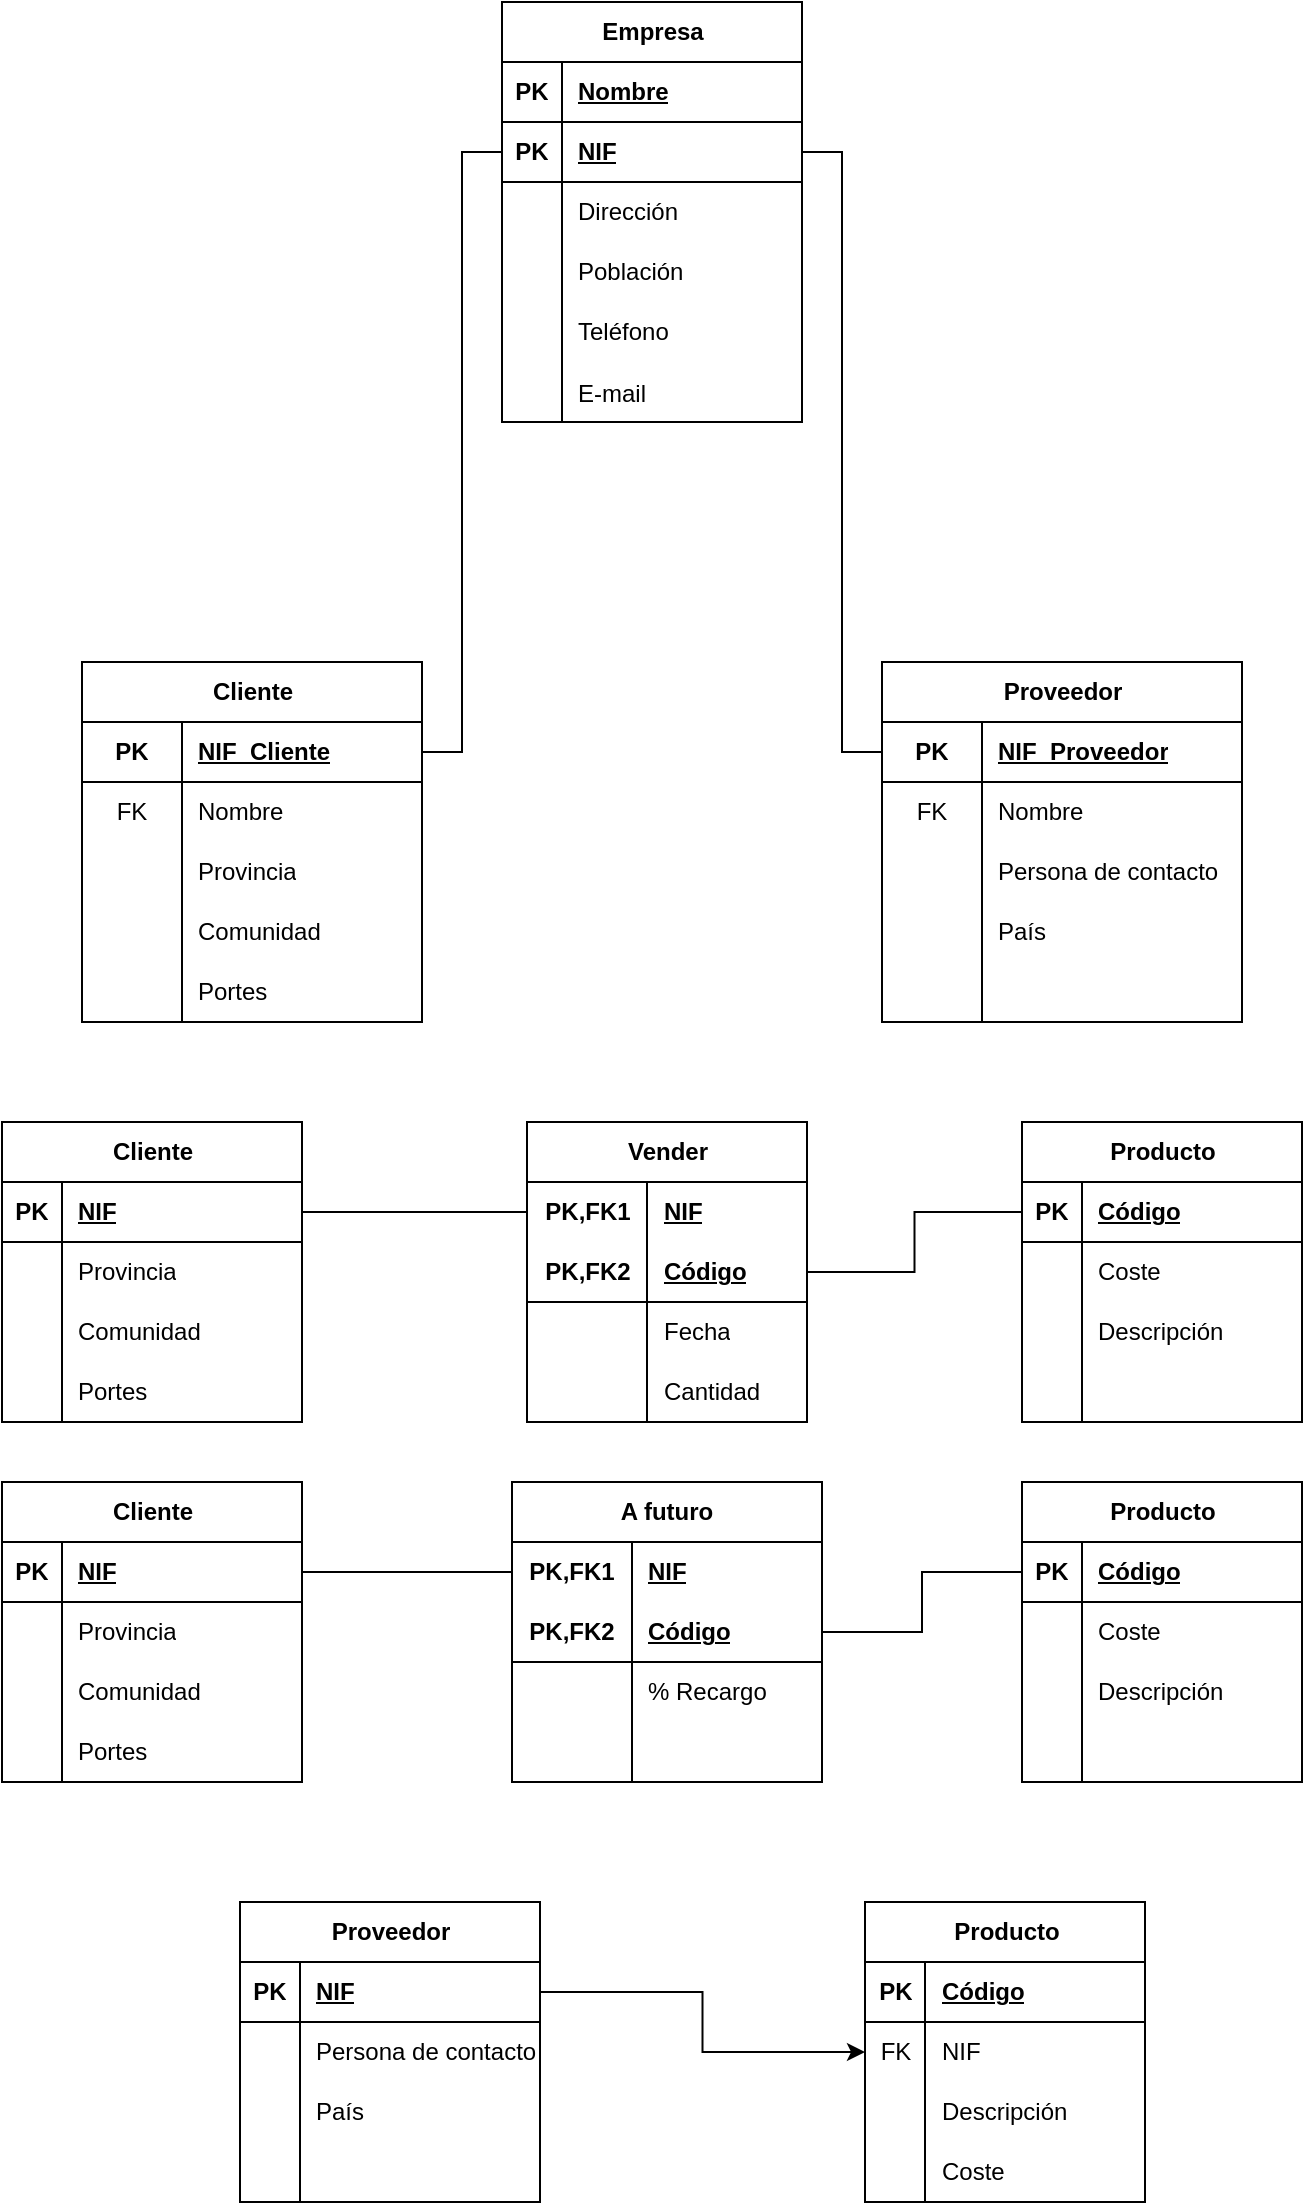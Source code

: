<mxfile version="22.0.8" type="github">
  <diagram name="Page-1" id="5V-pY5-NSeXZcfu9NVpm">
    <mxGraphModel dx="1434" dy="1852" grid="1" gridSize="10" guides="1" tooltips="1" connect="1" arrows="1" fold="1" page="1" pageScale="1" pageWidth="850" pageHeight="1100" math="0" shadow="0">
      <root>
        <mxCell id="0" />
        <mxCell id="1" parent="0" />
        <mxCell id="uJC5SjUoU4-z41Kkm13T-27" value="A futuro" style="shape=table;startSize=30;container=1;collapsible=1;childLayout=tableLayout;fixedRows=1;rowLines=0;fontStyle=1;align=center;resizeLast=1;html=1;whiteSpace=wrap;" vertex="1" parent="1">
          <mxGeometry x="335" y="360" width="155" height="150" as="geometry" />
        </mxCell>
        <mxCell id="uJC5SjUoU4-z41Kkm13T-28" value="" style="shape=tableRow;horizontal=0;startSize=0;swimlaneHead=0;swimlaneBody=0;fillColor=none;collapsible=0;dropTarget=0;points=[[0,0.5],[1,0.5]];portConstraint=eastwest;top=0;left=0;right=0;bottom=0;html=1;" vertex="1" parent="uJC5SjUoU4-z41Kkm13T-27">
          <mxGeometry y="30" width="155" height="30" as="geometry" />
        </mxCell>
        <mxCell id="uJC5SjUoU4-z41Kkm13T-29" value="PK,FK1" style="shape=partialRectangle;connectable=0;fillColor=none;top=0;left=0;bottom=0;right=0;fontStyle=1;overflow=hidden;html=1;whiteSpace=wrap;" vertex="1" parent="uJC5SjUoU4-z41Kkm13T-28">
          <mxGeometry width="60" height="30" as="geometry">
            <mxRectangle width="60" height="30" as="alternateBounds" />
          </mxGeometry>
        </mxCell>
        <mxCell id="uJC5SjUoU4-z41Kkm13T-30" value="NIF" style="shape=partialRectangle;connectable=0;fillColor=none;top=0;left=0;bottom=0;right=0;align=left;spacingLeft=6;fontStyle=5;overflow=hidden;html=1;whiteSpace=wrap;" vertex="1" parent="uJC5SjUoU4-z41Kkm13T-28">
          <mxGeometry x="60" width="95" height="30" as="geometry">
            <mxRectangle width="95" height="30" as="alternateBounds" />
          </mxGeometry>
        </mxCell>
        <mxCell id="uJC5SjUoU4-z41Kkm13T-31" value="" style="shape=tableRow;horizontal=0;startSize=0;swimlaneHead=0;swimlaneBody=0;fillColor=none;collapsible=0;dropTarget=0;points=[[0,0.5],[1,0.5]];portConstraint=eastwest;top=0;left=0;right=0;bottom=1;html=1;" vertex="1" parent="uJC5SjUoU4-z41Kkm13T-27">
          <mxGeometry y="60" width="155" height="30" as="geometry" />
        </mxCell>
        <mxCell id="uJC5SjUoU4-z41Kkm13T-32" value="PK,FK2" style="shape=partialRectangle;connectable=0;fillColor=none;top=0;left=0;bottom=0;right=0;fontStyle=1;overflow=hidden;html=1;whiteSpace=wrap;" vertex="1" parent="uJC5SjUoU4-z41Kkm13T-31">
          <mxGeometry width="60" height="30" as="geometry">
            <mxRectangle width="60" height="30" as="alternateBounds" />
          </mxGeometry>
        </mxCell>
        <mxCell id="uJC5SjUoU4-z41Kkm13T-33" value="Código" style="shape=partialRectangle;connectable=0;fillColor=none;top=0;left=0;bottom=0;right=0;align=left;spacingLeft=6;fontStyle=5;overflow=hidden;html=1;whiteSpace=wrap;" vertex="1" parent="uJC5SjUoU4-z41Kkm13T-31">
          <mxGeometry x="60" width="95" height="30" as="geometry">
            <mxRectangle width="95" height="30" as="alternateBounds" />
          </mxGeometry>
        </mxCell>
        <mxCell id="uJC5SjUoU4-z41Kkm13T-34" value="" style="shape=tableRow;horizontal=0;startSize=0;swimlaneHead=0;swimlaneBody=0;fillColor=none;collapsible=0;dropTarget=0;points=[[0,0.5],[1,0.5]];portConstraint=eastwest;top=0;left=0;right=0;bottom=0;html=1;" vertex="1" parent="uJC5SjUoU4-z41Kkm13T-27">
          <mxGeometry y="90" width="155" height="30" as="geometry" />
        </mxCell>
        <mxCell id="uJC5SjUoU4-z41Kkm13T-35" value="" style="shape=partialRectangle;connectable=0;fillColor=none;top=0;left=0;bottom=0;right=0;editable=1;overflow=hidden;html=1;whiteSpace=wrap;" vertex="1" parent="uJC5SjUoU4-z41Kkm13T-34">
          <mxGeometry width="60" height="30" as="geometry">
            <mxRectangle width="60" height="30" as="alternateBounds" />
          </mxGeometry>
        </mxCell>
        <mxCell id="uJC5SjUoU4-z41Kkm13T-36" value="% Recargo" style="shape=partialRectangle;connectable=0;fillColor=none;top=0;left=0;bottom=0;right=0;align=left;spacingLeft=6;overflow=hidden;html=1;whiteSpace=wrap;" vertex="1" parent="uJC5SjUoU4-z41Kkm13T-34">
          <mxGeometry x="60" width="95" height="30" as="geometry">
            <mxRectangle width="95" height="30" as="alternateBounds" />
          </mxGeometry>
        </mxCell>
        <mxCell id="uJC5SjUoU4-z41Kkm13T-37" value="" style="shape=tableRow;horizontal=0;startSize=0;swimlaneHead=0;swimlaneBody=0;fillColor=none;collapsible=0;dropTarget=0;points=[[0,0.5],[1,0.5]];portConstraint=eastwest;top=0;left=0;right=0;bottom=0;html=1;" vertex="1" parent="uJC5SjUoU4-z41Kkm13T-27">
          <mxGeometry y="120" width="155" height="30" as="geometry" />
        </mxCell>
        <mxCell id="uJC5SjUoU4-z41Kkm13T-38" value="" style="shape=partialRectangle;connectable=0;fillColor=none;top=0;left=0;bottom=0;right=0;editable=1;overflow=hidden;html=1;whiteSpace=wrap;" vertex="1" parent="uJC5SjUoU4-z41Kkm13T-37">
          <mxGeometry width="60" height="30" as="geometry">
            <mxRectangle width="60" height="30" as="alternateBounds" />
          </mxGeometry>
        </mxCell>
        <mxCell id="uJC5SjUoU4-z41Kkm13T-39" value="" style="shape=partialRectangle;connectable=0;fillColor=none;top=0;left=0;bottom=0;right=0;align=left;spacingLeft=6;overflow=hidden;html=1;whiteSpace=wrap;" vertex="1" parent="uJC5SjUoU4-z41Kkm13T-37">
          <mxGeometry x="60" width="95" height="30" as="geometry">
            <mxRectangle width="95" height="30" as="alternateBounds" />
          </mxGeometry>
        </mxCell>
        <mxCell id="uJC5SjUoU4-z41Kkm13T-40" style="edgeStyle=orthogonalEdgeStyle;rounded=0;orthogonalLoop=1;jettySize=auto;html=1;entryX=0;entryY=0.5;entryDx=0;entryDy=0;endArrow=none;endFill=0;exitX=1;exitY=0.5;exitDx=0;exitDy=0;" edge="1" parent="1" source="uJC5SjUoU4-z41Kkm13T-121" target="uJC5SjUoU4-z41Kkm13T-28">
          <mxGeometry relative="1" as="geometry">
            <mxPoint x="230" y="435" as="sourcePoint" />
          </mxGeometry>
        </mxCell>
        <mxCell id="uJC5SjUoU4-z41Kkm13T-41" style="edgeStyle=orthogonalEdgeStyle;rounded=0;orthogonalLoop=1;jettySize=auto;html=1;entryX=1;entryY=0.5;entryDx=0;entryDy=0;endArrow=none;endFill=0;exitX=0;exitY=0.5;exitDx=0;exitDy=0;" edge="1" parent="1" source="uJC5SjUoU4-z41Kkm13T-56" target="uJC5SjUoU4-z41Kkm13T-31">
          <mxGeometry relative="1" as="geometry">
            <mxPoint x="590" y="405" as="sourcePoint" />
          </mxGeometry>
        </mxCell>
        <mxCell id="uJC5SjUoU4-z41Kkm13T-42" value="Cliente" style="shape=table;startSize=30;container=1;collapsible=1;childLayout=tableLayout;fixedRows=1;rowLines=0;fontStyle=1;align=center;resizeLast=1;html=1;" vertex="1" parent="1">
          <mxGeometry x="80" y="180" width="150" height="150" as="geometry" />
        </mxCell>
        <mxCell id="uJC5SjUoU4-z41Kkm13T-43" value="" style="shape=tableRow;horizontal=0;startSize=0;swimlaneHead=0;swimlaneBody=0;fillColor=none;collapsible=0;dropTarget=0;points=[[0,0.5],[1,0.5]];portConstraint=eastwest;top=0;left=0;right=0;bottom=1;" vertex="1" parent="uJC5SjUoU4-z41Kkm13T-42">
          <mxGeometry y="30" width="150" height="30" as="geometry" />
        </mxCell>
        <mxCell id="uJC5SjUoU4-z41Kkm13T-44" value="PK" style="shape=partialRectangle;connectable=0;fillColor=none;top=0;left=0;bottom=0;right=0;fontStyle=1;overflow=hidden;whiteSpace=wrap;html=1;" vertex="1" parent="uJC5SjUoU4-z41Kkm13T-43">
          <mxGeometry width="30" height="30" as="geometry">
            <mxRectangle width="30" height="30" as="alternateBounds" />
          </mxGeometry>
        </mxCell>
        <mxCell id="uJC5SjUoU4-z41Kkm13T-45" value="NIF" style="shape=partialRectangle;connectable=0;fillColor=none;top=0;left=0;bottom=0;right=0;align=left;spacingLeft=6;fontStyle=5;overflow=hidden;whiteSpace=wrap;html=1;" vertex="1" parent="uJC5SjUoU4-z41Kkm13T-43">
          <mxGeometry x="30" width="120" height="30" as="geometry">
            <mxRectangle width="120" height="30" as="alternateBounds" />
          </mxGeometry>
        </mxCell>
        <mxCell id="uJC5SjUoU4-z41Kkm13T-46" value="" style="shape=tableRow;horizontal=0;startSize=0;swimlaneHead=0;swimlaneBody=0;fillColor=none;collapsible=0;dropTarget=0;points=[[0,0.5],[1,0.5]];portConstraint=eastwest;top=0;left=0;right=0;bottom=0;" vertex="1" parent="uJC5SjUoU4-z41Kkm13T-42">
          <mxGeometry y="60" width="150" height="30" as="geometry" />
        </mxCell>
        <mxCell id="uJC5SjUoU4-z41Kkm13T-47" value="" style="shape=partialRectangle;connectable=0;fillColor=none;top=0;left=0;bottom=0;right=0;editable=1;overflow=hidden;whiteSpace=wrap;html=1;" vertex="1" parent="uJC5SjUoU4-z41Kkm13T-46">
          <mxGeometry width="30" height="30" as="geometry">
            <mxRectangle width="30" height="30" as="alternateBounds" />
          </mxGeometry>
        </mxCell>
        <mxCell id="uJC5SjUoU4-z41Kkm13T-48" value="Provincia" style="shape=partialRectangle;connectable=0;fillColor=none;top=0;left=0;bottom=0;right=0;align=left;spacingLeft=6;overflow=hidden;whiteSpace=wrap;html=1;" vertex="1" parent="uJC5SjUoU4-z41Kkm13T-46">
          <mxGeometry x="30" width="120" height="30" as="geometry">
            <mxRectangle width="120" height="30" as="alternateBounds" />
          </mxGeometry>
        </mxCell>
        <mxCell id="uJC5SjUoU4-z41Kkm13T-49" value="" style="shape=tableRow;horizontal=0;startSize=0;swimlaneHead=0;swimlaneBody=0;fillColor=none;collapsible=0;dropTarget=0;points=[[0,0.5],[1,0.5]];portConstraint=eastwest;top=0;left=0;right=0;bottom=0;" vertex="1" parent="uJC5SjUoU4-z41Kkm13T-42">
          <mxGeometry y="90" width="150" height="30" as="geometry" />
        </mxCell>
        <mxCell id="uJC5SjUoU4-z41Kkm13T-50" value="" style="shape=partialRectangle;connectable=0;fillColor=none;top=0;left=0;bottom=0;right=0;editable=1;overflow=hidden;whiteSpace=wrap;html=1;" vertex="1" parent="uJC5SjUoU4-z41Kkm13T-49">
          <mxGeometry width="30" height="30" as="geometry">
            <mxRectangle width="30" height="30" as="alternateBounds" />
          </mxGeometry>
        </mxCell>
        <mxCell id="uJC5SjUoU4-z41Kkm13T-51" value="Comunidad" style="shape=partialRectangle;connectable=0;fillColor=none;top=0;left=0;bottom=0;right=0;align=left;spacingLeft=6;overflow=hidden;whiteSpace=wrap;html=1;" vertex="1" parent="uJC5SjUoU4-z41Kkm13T-49">
          <mxGeometry x="30" width="120" height="30" as="geometry">
            <mxRectangle width="120" height="30" as="alternateBounds" />
          </mxGeometry>
        </mxCell>
        <mxCell id="uJC5SjUoU4-z41Kkm13T-52" value="" style="shape=tableRow;horizontal=0;startSize=0;swimlaneHead=0;swimlaneBody=0;fillColor=none;collapsible=0;dropTarget=0;points=[[0,0.5],[1,0.5]];portConstraint=eastwest;top=0;left=0;right=0;bottom=0;" vertex="1" parent="uJC5SjUoU4-z41Kkm13T-42">
          <mxGeometry y="120" width="150" height="30" as="geometry" />
        </mxCell>
        <mxCell id="uJC5SjUoU4-z41Kkm13T-53" value="" style="shape=partialRectangle;connectable=0;fillColor=none;top=0;left=0;bottom=0;right=0;editable=1;overflow=hidden;whiteSpace=wrap;html=1;" vertex="1" parent="uJC5SjUoU4-z41Kkm13T-52">
          <mxGeometry width="30" height="30" as="geometry">
            <mxRectangle width="30" height="30" as="alternateBounds" />
          </mxGeometry>
        </mxCell>
        <mxCell id="uJC5SjUoU4-z41Kkm13T-54" value="Portes" style="shape=partialRectangle;connectable=0;fillColor=none;top=0;left=0;bottom=0;right=0;align=left;spacingLeft=6;overflow=hidden;whiteSpace=wrap;html=1;" vertex="1" parent="uJC5SjUoU4-z41Kkm13T-52">
          <mxGeometry x="30" width="120" height="30" as="geometry">
            <mxRectangle width="120" height="30" as="alternateBounds" />
          </mxGeometry>
        </mxCell>
        <mxCell id="uJC5SjUoU4-z41Kkm13T-55" value="Producto" style="shape=table;startSize=30;container=1;collapsible=1;childLayout=tableLayout;fixedRows=1;rowLines=0;fontStyle=1;align=center;resizeLast=1;html=1;" vertex="1" parent="1">
          <mxGeometry x="590" y="360" width="140" height="150" as="geometry" />
        </mxCell>
        <mxCell id="uJC5SjUoU4-z41Kkm13T-56" value="" style="shape=tableRow;horizontal=0;startSize=0;swimlaneHead=0;swimlaneBody=0;fillColor=none;collapsible=0;dropTarget=0;points=[[0,0.5],[1,0.5]];portConstraint=eastwest;top=0;left=0;right=0;bottom=1;" vertex="1" parent="uJC5SjUoU4-z41Kkm13T-55">
          <mxGeometry y="30" width="140" height="30" as="geometry" />
        </mxCell>
        <mxCell id="uJC5SjUoU4-z41Kkm13T-57" value="PK" style="shape=partialRectangle;connectable=0;fillColor=none;top=0;left=0;bottom=0;right=0;fontStyle=1;overflow=hidden;whiteSpace=wrap;html=1;" vertex="1" parent="uJC5SjUoU4-z41Kkm13T-56">
          <mxGeometry width="30" height="30" as="geometry">
            <mxRectangle width="30" height="30" as="alternateBounds" />
          </mxGeometry>
        </mxCell>
        <mxCell id="uJC5SjUoU4-z41Kkm13T-58" value="Código" style="shape=partialRectangle;connectable=0;fillColor=none;top=0;left=0;bottom=0;right=0;align=left;spacingLeft=6;fontStyle=5;overflow=hidden;whiteSpace=wrap;html=1;" vertex="1" parent="uJC5SjUoU4-z41Kkm13T-56">
          <mxGeometry x="30" width="110" height="30" as="geometry">
            <mxRectangle width="110" height="30" as="alternateBounds" />
          </mxGeometry>
        </mxCell>
        <mxCell id="uJC5SjUoU4-z41Kkm13T-59" value="" style="shape=tableRow;horizontal=0;startSize=0;swimlaneHead=0;swimlaneBody=0;fillColor=none;collapsible=0;dropTarget=0;points=[[0,0.5],[1,0.5]];portConstraint=eastwest;top=0;left=0;right=0;bottom=0;" vertex="1" parent="uJC5SjUoU4-z41Kkm13T-55">
          <mxGeometry y="60" width="140" height="30" as="geometry" />
        </mxCell>
        <mxCell id="uJC5SjUoU4-z41Kkm13T-60" value="" style="shape=partialRectangle;connectable=0;fillColor=none;top=0;left=0;bottom=0;right=0;editable=1;overflow=hidden;whiteSpace=wrap;html=1;" vertex="1" parent="uJC5SjUoU4-z41Kkm13T-59">
          <mxGeometry width="30" height="30" as="geometry">
            <mxRectangle width="30" height="30" as="alternateBounds" />
          </mxGeometry>
        </mxCell>
        <mxCell id="uJC5SjUoU4-z41Kkm13T-61" value="Coste" style="shape=partialRectangle;connectable=0;fillColor=none;top=0;left=0;bottom=0;right=0;align=left;spacingLeft=6;overflow=hidden;whiteSpace=wrap;html=1;" vertex="1" parent="uJC5SjUoU4-z41Kkm13T-59">
          <mxGeometry x="30" width="110" height="30" as="geometry">
            <mxRectangle width="110" height="30" as="alternateBounds" />
          </mxGeometry>
        </mxCell>
        <mxCell id="uJC5SjUoU4-z41Kkm13T-62" value="" style="shape=tableRow;horizontal=0;startSize=0;swimlaneHead=0;swimlaneBody=0;fillColor=none;collapsible=0;dropTarget=0;points=[[0,0.5],[1,0.5]];portConstraint=eastwest;top=0;left=0;right=0;bottom=0;" vertex="1" parent="uJC5SjUoU4-z41Kkm13T-55">
          <mxGeometry y="90" width="140" height="30" as="geometry" />
        </mxCell>
        <mxCell id="uJC5SjUoU4-z41Kkm13T-63" value="" style="shape=partialRectangle;connectable=0;fillColor=none;top=0;left=0;bottom=0;right=0;editable=1;overflow=hidden;whiteSpace=wrap;html=1;" vertex="1" parent="uJC5SjUoU4-z41Kkm13T-62">
          <mxGeometry width="30" height="30" as="geometry">
            <mxRectangle width="30" height="30" as="alternateBounds" />
          </mxGeometry>
        </mxCell>
        <mxCell id="uJC5SjUoU4-z41Kkm13T-64" value="Descripción" style="shape=partialRectangle;connectable=0;fillColor=none;top=0;left=0;bottom=0;right=0;align=left;spacingLeft=6;overflow=hidden;whiteSpace=wrap;html=1;" vertex="1" parent="uJC5SjUoU4-z41Kkm13T-62">
          <mxGeometry x="30" width="110" height="30" as="geometry">
            <mxRectangle width="110" height="30" as="alternateBounds" />
          </mxGeometry>
        </mxCell>
        <mxCell id="uJC5SjUoU4-z41Kkm13T-65" value="" style="shape=tableRow;horizontal=0;startSize=0;swimlaneHead=0;swimlaneBody=0;fillColor=none;collapsible=0;dropTarget=0;points=[[0,0.5],[1,0.5]];portConstraint=eastwest;top=0;left=0;right=0;bottom=0;" vertex="1" parent="uJC5SjUoU4-z41Kkm13T-55">
          <mxGeometry y="120" width="140" height="30" as="geometry" />
        </mxCell>
        <mxCell id="uJC5SjUoU4-z41Kkm13T-66" value="" style="shape=partialRectangle;connectable=0;fillColor=none;top=0;left=0;bottom=0;right=0;editable=1;overflow=hidden;whiteSpace=wrap;html=1;" vertex="1" parent="uJC5SjUoU4-z41Kkm13T-65">
          <mxGeometry width="30" height="30" as="geometry">
            <mxRectangle width="30" height="30" as="alternateBounds" />
          </mxGeometry>
        </mxCell>
        <mxCell id="uJC5SjUoU4-z41Kkm13T-67" value="" style="shape=partialRectangle;connectable=0;fillColor=none;top=0;left=0;bottom=0;right=0;align=left;spacingLeft=6;overflow=hidden;whiteSpace=wrap;html=1;" vertex="1" parent="uJC5SjUoU4-z41Kkm13T-65">
          <mxGeometry x="30" width="110" height="30" as="geometry">
            <mxRectangle width="110" height="30" as="alternateBounds" />
          </mxGeometry>
        </mxCell>
        <mxCell id="uJC5SjUoU4-z41Kkm13T-68" value="Vender" style="shape=table;startSize=30;container=1;collapsible=1;childLayout=tableLayout;fixedRows=1;rowLines=0;fontStyle=1;align=center;resizeLast=1;html=1;whiteSpace=wrap;" vertex="1" parent="1">
          <mxGeometry x="342.5" y="180" width="140" height="150" as="geometry" />
        </mxCell>
        <mxCell id="uJC5SjUoU4-z41Kkm13T-69" value="" style="shape=tableRow;horizontal=0;startSize=0;swimlaneHead=0;swimlaneBody=0;fillColor=none;collapsible=0;dropTarget=0;points=[[0,0.5],[1,0.5]];portConstraint=eastwest;top=0;left=0;right=0;bottom=0;html=1;" vertex="1" parent="uJC5SjUoU4-z41Kkm13T-68">
          <mxGeometry y="30" width="140" height="30" as="geometry" />
        </mxCell>
        <mxCell id="uJC5SjUoU4-z41Kkm13T-70" value="PK,FK1" style="shape=partialRectangle;connectable=0;fillColor=none;top=0;left=0;bottom=0;right=0;fontStyle=1;overflow=hidden;html=1;whiteSpace=wrap;" vertex="1" parent="uJC5SjUoU4-z41Kkm13T-69">
          <mxGeometry width="60" height="30" as="geometry">
            <mxRectangle width="60" height="30" as="alternateBounds" />
          </mxGeometry>
        </mxCell>
        <mxCell id="uJC5SjUoU4-z41Kkm13T-71" value="NIF" style="shape=partialRectangle;connectable=0;fillColor=none;top=0;left=0;bottom=0;right=0;align=left;spacingLeft=6;fontStyle=5;overflow=hidden;html=1;whiteSpace=wrap;" vertex="1" parent="uJC5SjUoU4-z41Kkm13T-69">
          <mxGeometry x="60" width="80" height="30" as="geometry">
            <mxRectangle width="80" height="30" as="alternateBounds" />
          </mxGeometry>
        </mxCell>
        <mxCell id="uJC5SjUoU4-z41Kkm13T-72" value="" style="shape=tableRow;horizontal=0;startSize=0;swimlaneHead=0;swimlaneBody=0;fillColor=none;collapsible=0;dropTarget=0;points=[[0,0.5],[1,0.5]];portConstraint=eastwest;top=0;left=0;right=0;bottom=1;html=1;" vertex="1" parent="uJC5SjUoU4-z41Kkm13T-68">
          <mxGeometry y="60" width="140" height="30" as="geometry" />
        </mxCell>
        <mxCell id="uJC5SjUoU4-z41Kkm13T-73" value="PK,FK2" style="shape=partialRectangle;connectable=0;fillColor=none;top=0;left=0;bottom=0;right=0;fontStyle=1;overflow=hidden;html=1;whiteSpace=wrap;" vertex="1" parent="uJC5SjUoU4-z41Kkm13T-72">
          <mxGeometry width="60" height="30" as="geometry">
            <mxRectangle width="60" height="30" as="alternateBounds" />
          </mxGeometry>
        </mxCell>
        <mxCell id="uJC5SjUoU4-z41Kkm13T-74" value="Código" style="shape=partialRectangle;connectable=0;fillColor=none;top=0;left=0;bottom=0;right=0;align=left;spacingLeft=6;fontStyle=5;overflow=hidden;html=1;whiteSpace=wrap;" vertex="1" parent="uJC5SjUoU4-z41Kkm13T-72">
          <mxGeometry x="60" width="80" height="30" as="geometry">
            <mxRectangle width="80" height="30" as="alternateBounds" />
          </mxGeometry>
        </mxCell>
        <mxCell id="uJC5SjUoU4-z41Kkm13T-75" value="" style="shape=tableRow;horizontal=0;startSize=0;swimlaneHead=0;swimlaneBody=0;fillColor=none;collapsible=0;dropTarget=0;points=[[0,0.5],[1,0.5]];portConstraint=eastwest;top=0;left=0;right=0;bottom=0;html=1;" vertex="1" parent="uJC5SjUoU4-z41Kkm13T-68">
          <mxGeometry y="90" width="140" height="30" as="geometry" />
        </mxCell>
        <mxCell id="uJC5SjUoU4-z41Kkm13T-76" value="" style="shape=partialRectangle;connectable=0;fillColor=none;top=0;left=0;bottom=0;right=0;editable=1;overflow=hidden;html=1;whiteSpace=wrap;" vertex="1" parent="uJC5SjUoU4-z41Kkm13T-75">
          <mxGeometry width="60" height="30" as="geometry">
            <mxRectangle width="60" height="30" as="alternateBounds" />
          </mxGeometry>
        </mxCell>
        <mxCell id="uJC5SjUoU4-z41Kkm13T-77" value="Fecha" style="shape=partialRectangle;connectable=0;fillColor=none;top=0;left=0;bottom=0;right=0;align=left;spacingLeft=6;overflow=hidden;html=1;whiteSpace=wrap;" vertex="1" parent="uJC5SjUoU4-z41Kkm13T-75">
          <mxGeometry x="60" width="80" height="30" as="geometry">
            <mxRectangle width="80" height="30" as="alternateBounds" />
          </mxGeometry>
        </mxCell>
        <mxCell id="uJC5SjUoU4-z41Kkm13T-78" value="" style="shape=tableRow;horizontal=0;startSize=0;swimlaneHead=0;swimlaneBody=0;fillColor=none;collapsible=0;dropTarget=0;points=[[0,0.5],[1,0.5]];portConstraint=eastwest;top=0;left=0;right=0;bottom=0;html=1;" vertex="1" parent="uJC5SjUoU4-z41Kkm13T-68">
          <mxGeometry y="120" width="140" height="30" as="geometry" />
        </mxCell>
        <mxCell id="uJC5SjUoU4-z41Kkm13T-79" value="" style="shape=partialRectangle;connectable=0;fillColor=none;top=0;left=0;bottom=0;right=0;editable=1;overflow=hidden;html=1;whiteSpace=wrap;" vertex="1" parent="uJC5SjUoU4-z41Kkm13T-78">
          <mxGeometry width="60" height="30" as="geometry">
            <mxRectangle width="60" height="30" as="alternateBounds" />
          </mxGeometry>
        </mxCell>
        <mxCell id="uJC5SjUoU4-z41Kkm13T-80" value="Cantidad" style="shape=partialRectangle;connectable=0;fillColor=none;top=0;left=0;bottom=0;right=0;align=left;spacingLeft=6;overflow=hidden;html=1;whiteSpace=wrap;" vertex="1" parent="uJC5SjUoU4-z41Kkm13T-78">
          <mxGeometry x="60" width="80" height="30" as="geometry">
            <mxRectangle width="80" height="30" as="alternateBounds" />
          </mxGeometry>
        </mxCell>
        <mxCell id="uJC5SjUoU4-z41Kkm13T-120" value="Cliente" style="shape=table;startSize=30;container=1;collapsible=1;childLayout=tableLayout;fixedRows=1;rowLines=0;fontStyle=1;align=center;resizeLast=1;html=1;" vertex="1" parent="1">
          <mxGeometry x="80" y="360" width="150" height="150" as="geometry" />
        </mxCell>
        <mxCell id="uJC5SjUoU4-z41Kkm13T-121" value="" style="shape=tableRow;horizontal=0;startSize=0;swimlaneHead=0;swimlaneBody=0;fillColor=none;collapsible=0;dropTarget=0;points=[[0,0.5],[1,0.5]];portConstraint=eastwest;top=0;left=0;right=0;bottom=1;" vertex="1" parent="uJC5SjUoU4-z41Kkm13T-120">
          <mxGeometry y="30" width="150" height="30" as="geometry" />
        </mxCell>
        <mxCell id="uJC5SjUoU4-z41Kkm13T-122" value="PK" style="shape=partialRectangle;connectable=0;fillColor=none;top=0;left=0;bottom=0;right=0;fontStyle=1;overflow=hidden;whiteSpace=wrap;html=1;" vertex="1" parent="uJC5SjUoU4-z41Kkm13T-121">
          <mxGeometry width="30" height="30" as="geometry">
            <mxRectangle width="30" height="30" as="alternateBounds" />
          </mxGeometry>
        </mxCell>
        <mxCell id="uJC5SjUoU4-z41Kkm13T-123" value="NIF" style="shape=partialRectangle;connectable=0;fillColor=none;top=0;left=0;bottom=0;right=0;align=left;spacingLeft=6;fontStyle=5;overflow=hidden;whiteSpace=wrap;html=1;" vertex="1" parent="uJC5SjUoU4-z41Kkm13T-121">
          <mxGeometry x="30" width="120" height="30" as="geometry">
            <mxRectangle width="120" height="30" as="alternateBounds" />
          </mxGeometry>
        </mxCell>
        <mxCell id="uJC5SjUoU4-z41Kkm13T-124" value="" style="shape=tableRow;horizontal=0;startSize=0;swimlaneHead=0;swimlaneBody=0;fillColor=none;collapsible=0;dropTarget=0;points=[[0,0.5],[1,0.5]];portConstraint=eastwest;top=0;left=0;right=0;bottom=0;" vertex="1" parent="uJC5SjUoU4-z41Kkm13T-120">
          <mxGeometry y="60" width="150" height="30" as="geometry" />
        </mxCell>
        <mxCell id="uJC5SjUoU4-z41Kkm13T-125" value="" style="shape=partialRectangle;connectable=0;fillColor=none;top=0;left=0;bottom=0;right=0;editable=1;overflow=hidden;whiteSpace=wrap;html=1;" vertex="1" parent="uJC5SjUoU4-z41Kkm13T-124">
          <mxGeometry width="30" height="30" as="geometry">
            <mxRectangle width="30" height="30" as="alternateBounds" />
          </mxGeometry>
        </mxCell>
        <mxCell id="uJC5SjUoU4-z41Kkm13T-126" value="Provincia" style="shape=partialRectangle;connectable=0;fillColor=none;top=0;left=0;bottom=0;right=0;align=left;spacingLeft=6;overflow=hidden;whiteSpace=wrap;html=1;" vertex="1" parent="uJC5SjUoU4-z41Kkm13T-124">
          <mxGeometry x="30" width="120" height="30" as="geometry">
            <mxRectangle width="120" height="30" as="alternateBounds" />
          </mxGeometry>
        </mxCell>
        <mxCell id="uJC5SjUoU4-z41Kkm13T-127" value="" style="shape=tableRow;horizontal=0;startSize=0;swimlaneHead=0;swimlaneBody=0;fillColor=none;collapsible=0;dropTarget=0;points=[[0,0.5],[1,0.5]];portConstraint=eastwest;top=0;left=0;right=0;bottom=0;" vertex="1" parent="uJC5SjUoU4-z41Kkm13T-120">
          <mxGeometry y="90" width="150" height="30" as="geometry" />
        </mxCell>
        <mxCell id="uJC5SjUoU4-z41Kkm13T-128" value="" style="shape=partialRectangle;connectable=0;fillColor=none;top=0;left=0;bottom=0;right=0;editable=1;overflow=hidden;whiteSpace=wrap;html=1;" vertex="1" parent="uJC5SjUoU4-z41Kkm13T-127">
          <mxGeometry width="30" height="30" as="geometry">
            <mxRectangle width="30" height="30" as="alternateBounds" />
          </mxGeometry>
        </mxCell>
        <mxCell id="uJC5SjUoU4-z41Kkm13T-129" value="Comunidad" style="shape=partialRectangle;connectable=0;fillColor=none;top=0;left=0;bottom=0;right=0;align=left;spacingLeft=6;overflow=hidden;whiteSpace=wrap;html=1;" vertex="1" parent="uJC5SjUoU4-z41Kkm13T-127">
          <mxGeometry x="30" width="120" height="30" as="geometry">
            <mxRectangle width="120" height="30" as="alternateBounds" />
          </mxGeometry>
        </mxCell>
        <mxCell id="uJC5SjUoU4-z41Kkm13T-130" value="" style="shape=tableRow;horizontal=0;startSize=0;swimlaneHead=0;swimlaneBody=0;fillColor=none;collapsible=0;dropTarget=0;points=[[0,0.5],[1,0.5]];portConstraint=eastwest;top=0;left=0;right=0;bottom=0;" vertex="1" parent="uJC5SjUoU4-z41Kkm13T-120">
          <mxGeometry y="120" width="150" height="30" as="geometry" />
        </mxCell>
        <mxCell id="uJC5SjUoU4-z41Kkm13T-131" value="" style="shape=partialRectangle;connectable=0;fillColor=none;top=0;left=0;bottom=0;right=0;editable=1;overflow=hidden;whiteSpace=wrap;html=1;" vertex="1" parent="uJC5SjUoU4-z41Kkm13T-130">
          <mxGeometry width="30" height="30" as="geometry">
            <mxRectangle width="30" height="30" as="alternateBounds" />
          </mxGeometry>
        </mxCell>
        <mxCell id="uJC5SjUoU4-z41Kkm13T-132" value="Portes" style="shape=partialRectangle;connectable=0;fillColor=none;top=0;left=0;bottom=0;right=0;align=left;spacingLeft=6;overflow=hidden;whiteSpace=wrap;html=1;" vertex="1" parent="uJC5SjUoU4-z41Kkm13T-130">
          <mxGeometry x="30" width="120" height="30" as="geometry">
            <mxRectangle width="120" height="30" as="alternateBounds" />
          </mxGeometry>
        </mxCell>
        <mxCell id="uJC5SjUoU4-z41Kkm13T-146" value="Producto" style="shape=table;startSize=30;container=1;collapsible=1;childLayout=tableLayout;fixedRows=1;rowLines=0;fontStyle=1;align=center;resizeLast=1;html=1;" vertex="1" parent="1">
          <mxGeometry x="590" y="180" width="140" height="150" as="geometry" />
        </mxCell>
        <mxCell id="uJC5SjUoU4-z41Kkm13T-147" value="" style="shape=tableRow;horizontal=0;startSize=0;swimlaneHead=0;swimlaneBody=0;fillColor=none;collapsible=0;dropTarget=0;points=[[0,0.5],[1,0.5]];portConstraint=eastwest;top=0;left=0;right=0;bottom=1;" vertex="1" parent="uJC5SjUoU4-z41Kkm13T-146">
          <mxGeometry y="30" width="140" height="30" as="geometry" />
        </mxCell>
        <mxCell id="uJC5SjUoU4-z41Kkm13T-148" value="PK" style="shape=partialRectangle;connectable=0;fillColor=none;top=0;left=0;bottom=0;right=0;fontStyle=1;overflow=hidden;whiteSpace=wrap;html=1;" vertex="1" parent="uJC5SjUoU4-z41Kkm13T-147">
          <mxGeometry width="30" height="30" as="geometry">
            <mxRectangle width="30" height="30" as="alternateBounds" />
          </mxGeometry>
        </mxCell>
        <mxCell id="uJC5SjUoU4-z41Kkm13T-149" value="Código" style="shape=partialRectangle;connectable=0;fillColor=none;top=0;left=0;bottom=0;right=0;align=left;spacingLeft=6;fontStyle=5;overflow=hidden;whiteSpace=wrap;html=1;" vertex="1" parent="uJC5SjUoU4-z41Kkm13T-147">
          <mxGeometry x="30" width="110" height="30" as="geometry">
            <mxRectangle width="110" height="30" as="alternateBounds" />
          </mxGeometry>
        </mxCell>
        <mxCell id="uJC5SjUoU4-z41Kkm13T-150" value="" style="shape=tableRow;horizontal=0;startSize=0;swimlaneHead=0;swimlaneBody=0;fillColor=none;collapsible=0;dropTarget=0;points=[[0,0.5],[1,0.5]];portConstraint=eastwest;top=0;left=0;right=0;bottom=0;" vertex="1" parent="uJC5SjUoU4-z41Kkm13T-146">
          <mxGeometry y="60" width="140" height="30" as="geometry" />
        </mxCell>
        <mxCell id="uJC5SjUoU4-z41Kkm13T-151" value="" style="shape=partialRectangle;connectable=0;fillColor=none;top=0;left=0;bottom=0;right=0;editable=1;overflow=hidden;whiteSpace=wrap;html=1;" vertex="1" parent="uJC5SjUoU4-z41Kkm13T-150">
          <mxGeometry width="30" height="30" as="geometry">
            <mxRectangle width="30" height="30" as="alternateBounds" />
          </mxGeometry>
        </mxCell>
        <mxCell id="uJC5SjUoU4-z41Kkm13T-152" value="Coste" style="shape=partialRectangle;connectable=0;fillColor=none;top=0;left=0;bottom=0;right=0;align=left;spacingLeft=6;overflow=hidden;whiteSpace=wrap;html=1;" vertex="1" parent="uJC5SjUoU4-z41Kkm13T-150">
          <mxGeometry x="30" width="110" height="30" as="geometry">
            <mxRectangle width="110" height="30" as="alternateBounds" />
          </mxGeometry>
        </mxCell>
        <mxCell id="uJC5SjUoU4-z41Kkm13T-153" value="" style="shape=tableRow;horizontal=0;startSize=0;swimlaneHead=0;swimlaneBody=0;fillColor=none;collapsible=0;dropTarget=0;points=[[0,0.5],[1,0.5]];portConstraint=eastwest;top=0;left=0;right=0;bottom=0;" vertex="1" parent="uJC5SjUoU4-z41Kkm13T-146">
          <mxGeometry y="90" width="140" height="30" as="geometry" />
        </mxCell>
        <mxCell id="uJC5SjUoU4-z41Kkm13T-154" value="" style="shape=partialRectangle;connectable=0;fillColor=none;top=0;left=0;bottom=0;right=0;editable=1;overflow=hidden;whiteSpace=wrap;html=1;" vertex="1" parent="uJC5SjUoU4-z41Kkm13T-153">
          <mxGeometry width="30" height="30" as="geometry">
            <mxRectangle width="30" height="30" as="alternateBounds" />
          </mxGeometry>
        </mxCell>
        <mxCell id="uJC5SjUoU4-z41Kkm13T-155" value="Descripción" style="shape=partialRectangle;connectable=0;fillColor=none;top=0;left=0;bottom=0;right=0;align=left;spacingLeft=6;overflow=hidden;whiteSpace=wrap;html=1;" vertex="1" parent="uJC5SjUoU4-z41Kkm13T-153">
          <mxGeometry x="30" width="110" height="30" as="geometry">
            <mxRectangle width="110" height="30" as="alternateBounds" />
          </mxGeometry>
        </mxCell>
        <mxCell id="uJC5SjUoU4-z41Kkm13T-156" value="" style="shape=tableRow;horizontal=0;startSize=0;swimlaneHead=0;swimlaneBody=0;fillColor=none;collapsible=0;dropTarget=0;points=[[0,0.5],[1,0.5]];portConstraint=eastwest;top=0;left=0;right=0;bottom=0;" vertex="1" parent="uJC5SjUoU4-z41Kkm13T-146">
          <mxGeometry y="120" width="140" height="30" as="geometry" />
        </mxCell>
        <mxCell id="uJC5SjUoU4-z41Kkm13T-157" value="" style="shape=partialRectangle;connectable=0;fillColor=none;top=0;left=0;bottom=0;right=0;editable=1;overflow=hidden;whiteSpace=wrap;html=1;" vertex="1" parent="uJC5SjUoU4-z41Kkm13T-156">
          <mxGeometry width="30" height="30" as="geometry">
            <mxRectangle width="30" height="30" as="alternateBounds" />
          </mxGeometry>
        </mxCell>
        <mxCell id="uJC5SjUoU4-z41Kkm13T-158" value="" style="shape=partialRectangle;connectable=0;fillColor=none;top=0;left=0;bottom=0;right=0;align=left;spacingLeft=6;overflow=hidden;whiteSpace=wrap;html=1;" vertex="1" parent="uJC5SjUoU4-z41Kkm13T-156">
          <mxGeometry x="30" width="110" height="30" as="geometry">
            <mxRectangle width="110" height="30" as="alternateBounds" />
          </mxGeometry>
        </mxCell>
        <mxCell id="uJC5SjUoU4-z41Kkm13T-159" style="edgeStyle=orthogonalEdgeStyle;rounded=0;orthogonalLoop=1;jettySize=auto;html=1;entryX=0;entryY=0.5;entryDx=0;entryDy=0;endArrow=none;endFill=0;" edge="1" parent="1" source="uJC5SjUoU4-z41Kkm13T-43" target="uJC5SjUoU4-z41Kkm13T-69">
          <mxGeometry relative="1" as="geometry" />
        </mxCell>
        <mxCell id="uJC5SjUoU4-z41Kkm13T-160" style="edgeStyle=orthogonalEdgeStyle;rounded=0;orthogonalLoop=1;jettySize=auto;html=1;entryX=0;entryY=0.5;entryDx=0;entryDy=0;endArrow=none;endFill=0;" edge="1" parent="1" source="uJC5SjUoU4-z41Kkm13T-72" target="uJC5SjUoU4-z41Kkm13T-147">
          <mxGeometry relative="1" as="geometry" />
        </mxCell>
        <mxCell id="uJC5SjUoU4-z41Kkm13T-174" value="&lt;div&gt;Proveedor&lt;/div&gt;" style="shape=table;startSize=30;container=1;collapsible=1;childLayout=tableLayout;fixedRows=1;rowLines=0;fontStyle=1;align=center;resizeLast=1;html=1;" vertex="1" parent="1">
          <mxGeometry x="199" y="570" width="150" height="150" as="geometry" />
        </mxCell>
        <mxCell id="uJC5SjUoU4-z41Kkm13T-175" value="" style="shape=tableRow;horizontal=0;startSize=0;swimlaneHead=0;swimlaneBody=0;fillColor=none;collapsible=0;dropTarget=0;points=[[0,0.5],[1,0.5]];portConstraint=eastwest;top=0;left=0;right=0;bottom=1;" vertex="1" parent="uJC5SjUoU4-z41Kkm13T-174">
          <mxGeometry y="30" width="150" height="30" as="geometry" />
        </mxCell>
        <mxCell id="uJC5SjUoU4-z41Kkm13T-176" value="PK" style="shape=partialRectangle;connectable=0;fillColor=none;top=0;left=0;bottom=0;right=0;fontStyle=1;overflow=hidden;whiteSpace=wrap;html=1;" vertex="1" parent="uJC5SjUoU4-z41Kkm13T-175">
          <mxGeometry width="30" height="30" as="geometry">
            <mxRectangle width="30" height="30" as="alternateBounds" />
          </mxGeometry>
        </mxCell>
        <mxCell id="uJC5SjUoU4-z41Kkm13T-177" value="NIF" style="shape=partialRectangle;connectable=0;fillColor=none;top=0;left=0;bottom=0;right=0;align=left;spacingLeft=6;fontStyle=5;overflow=hidden;whiteSpace=wrap;html=1;" vertex="1" parent="uJC5SjUoU4-z41Kkm13T-175">
          <mxGeometry x="30" width="120" height="30" as="geometry">
            <mxRectangle width="120" height="30" as="alternateBounds" />
          </mxGeometry>
        </mxCell>
        <mxCell id="uJC5SjUoU4-z41Kkm13T-178" value="" style="shape=tableRow;horizontal=0;startSize=0;swimlaneHead=0;swimlaneBody=0;fillColor=none;collapsible=0;dropTarget=0;points=[[0,0.5],[1,0.5]];portConstraint=eastwest;top=0;left=0;right=0;bottom=0;" vertex="1" parent="uJC5SjUoU4-z41Kkm13T-174">
          <mxGeometry y="60" width="150" height="30" as="geometry" />
        </mxCell>
        <mxCell id="uJC5SjUoU4-z41Kkm13T-179" value="" style="shape=partialRectangle;connectable=0;fillColor=none;top=0;left=0;bottom=0;right=0;editable=1;overflow=hidden;whiteSpace=wrap;html=1;" vertex="1" parent="uJC5SjUoU4-z41Kkm13T-178">
          <mxGeometry width="30" height="30" as="geometry">
            <mxRectangle width="30" height="30" as="alternateBounds" />
          </mxGeometry>
        </mxCell>
        <mxCell id="uJC5SjUoU4-z41Kkm13T-180" value="Persona de contacto" style="shape=partialRectangle;connectable=0;fillColor=none;top=0;left=0;bottom=0;right=0;align=left;spacingLeft=6;overflow=hidden;whiteSpace=wrap;html=1;" vertex="1" parent="uJC5SjUoU4-z41Kkm13T-178">
          <mxGeometry x="30" width="120" height="30" as="geometry">
            <mxRectangle width="120" height="30" as="alternateBounds" />
          </mxGeometry>
        </mxCell>
        <mxCell id="uJC5SjUoU4-z41Kkm13T-181" value="" style="shape=tableRow;horizontal=0;startSize=0;swimlaneHead=0;swimlaneBody=0;fillColor=none;collapsible=0;dropTarget=0;points=[[0,0.5],[1,0.5]];portConstraint=eastwest;top=0;left=0;right=0;bottom=0;" vertex="1" parent="uJC5SjUoU4-z41Kkm13T-174">
          <mxGeometry y="90" width="150" height="30" as="geometry" />
        </mxCell>
        <mxCell id="uJC5SjUoU4-z41Kkm13T-182" value="" style="shape=partialRectangle;connectable=0;fillColor=none;top=0;left=0;bottom=0;right=0;editable=1;overflow=hidden;whiteSpace=wrap;html=1;" vertex="1" parent="uJC5SjUoU4-z41Kkm13T-181">
          <mxGeometry width="30" height="30" as="geometry">
            <mxRectangle width="30" height="30" as="alternateBounds" />
          </mxGeometry>
        </mxCell>
        <mxCell id="uJC5SjUoU4-z41Kkm13T-183" value="País" style="shape=partialRectangle;connectable=0;fillColor=none;top=0;left=0;bottom=0;right=0;align=left;spacingLeft=6;overflow=hidden;whiteSpace=wrap;html=1;" vertex="1" parent="uJC5SjUoU4-z41Kkm13T-181">
          <mxGeometry x="30" width="120" height="30" as="geometry">
            <mxRectangle width="120" height="30" as="alternateBounds" />
          </mxGeometry>
        </mxCell>
        <mxCell id="uJC5SjUoU4-z41Kkm13T-184" value="" style="shape=tableRow;horizontal=0;startSize=0;swimlaneHead=0;swimlaneBody=0;fillColor=none;collapsible=0;dropTarget=0;points=[[0,0.5],[1,0.5]];portConstraint=eastwest;top=0;left=0;right=0;bottom=0;" vertex="1" parent="uJC5SjUoU4-z41Kkm13T-174">
          <mxGeometry y="120" width="150" height="30" as="geometry" />
        </mxCell>
        <mxCell id="uJC5SjUoU4-z41Kkm13T-185" value="" style="shape=partialRectangle;connectable=0;fillColor=none;top=0;left=0;bottom=0;right=0;editable=1;overflow=hidden;whiteSpace=wrap;html=1;" vertex="1" parent="uJC5SjUoU4-z41Kkm13T-184">
          <mxGeometry width="30" height="30" as="geometry">
            <mxRectangle width="30" height="30" as="alternateBounds" />
          </mxGeometry>
        </mxCell>
        <mxCell id="uJC5SjUoU4-z41Kkm13T-186" value="" style="shape=partialRectangle;connectable=0;fillColor=none;top=0;left=0;bottom=0;right=0;align=left;spacingLeft=6;overflow=hidden;whiteSpace=wrap;html=1;" vertex="1" parent="uJC5SjUoU4-z41Kkm13T-184">
          <mxGeometry x="30" width="120" height="30" as="geometry">
            <mxRectangle width="120" height="30" as="alternateBounds" />
          </mxGeometry>
        </mxCell>
        <mxCell id="uJC5SjUoU4-z41Kkm13T-161" value="Producto" style="shape=table;startSize=30;container=1;collapsible=1;childLayout=tableLayout;fixedRows=1;rowLines=0;fontStyle=1;align=center;resizeLast=1;html=1;" vertex="1" parent="1">
          <mxGeometry x="511.5" y="570" width="140" height="150" as="geometry" />
        </mxCell>
        <mxCell id="uJC5SjUoU4-z41Kkm13T-162" value="" style="shape=tableRow;horizontal=0;startSize=0;swimlaneHead=0;swimlaneBody=0;fillColor=none;collapsible=0;dropTarget=0;points=[[0,0.5],[1,0.5]];portConstraint=eastwest;top=0;left=0;right=0;bottom=1;" vertex="1" parent="uJC5SjUoU4-z41Kkm13T-161">
          <mxGeometry y="30" width="140" height="30" as="geometry" />
        </mxCell>
        <mxCell id="uJC5SjUoU4-z41Kkm13T-163" value="PK" style="shape=partialRectangle;connectable=0;fillColor=none;top=0;left=0;bottom=0;right=0;fontStyle=1;overflow=hidden;whiteSpace=wrap;html=1;" vertex="1" parent="uJC5SjUoU4-z41Kkm13T-162">
          <mxGeometry width="30" height="30" as="geometry">
            <mxRectangle width="30" height="30" as="alternateBounds" />
          </mxGeometry>
        </mxCell>
        <mxCell id="uJC5SjUoU4-z41Kkm13T-164" value="Código" style="shape=partialRectangle;connectable=0;fillColor=none;top=0;left=0;bottom=0;right=0;align=left;spacingLeft=6;fontStyle=5;overflow=hidden;whiteSpace=wrap;html=1;" vertex="1" parent="uJC5SjUoU4-z41Kkm13T-162">
          <mxGeometry x="30" width="110" height="30" as="geometry">
            <mxRectangle width="110" height="30" as="alternateBounds" />
          </mxGeometry>
        </mxCell>
        <mxCell id="uJC5SjUoU4-z41Kkm13T-165" value="" style="shape=tableRow;horizontal=0;startSize=0;swimlaneHead=0;swimlaneBody=0;fillColor=none;collapsible=0;dropTarget=0;points=[[0,0.5],[1,0.5]];portConstraint=eastwest;top=0;left=0;right=0;bottom=0;" vertex="1" parent="uJC5SjUoU4-z41Kkm13T-161">
          <mxGeometry y="60" width="140" height="30" as="geometry" />
        </mxCell>
        <mxCell id="uJC5SjUoU4-z41Kkm13T-166" value="FK" style="shape=partialRectangle;connectable=0;fillColor=none;top=0;left=0;bottom=0;right=0;editable=1;overflow=hidden;whiteSpace=wrap;html=1;" vertex="1" parent="uJC5SjUoU4-z41Kkm13T-165">
          <mxGeometry width="30" height="30" as="geometry">
            <mxRectangle width="30" height="30" as="alternateBounds" />
          </mxGeometry>
        </mxCell>
        <mxCell id="uJC5SjUoU4-z41Kkm13T-167" value="NIF" style="shape=partialRectangle;connectable=0;fillColor=none;top=0;left=0;bottom=0;right=0;align=left;spacingLeft=6;overflow=hidden;whiteSpace=wrap;html=1;" vertex="1" parent="uJC5SjUoU4-z41Kkm13T-165">
          <mxGeometry x="30" width="110" height="30" as="geometry">
            <mxRectangle width="110" height="30" as="alternateBounds" />
          </mxGeometry>
        </mxCell>
        <mxCell id="uJC5SjUoU4-z41Kkm13T-168" value="" style="shape=tableRow;horizontal=0;startSize=0;swimlaneHead=0;swimlaneBody=0;fillColor=none;collapsible=0;dropTarget=0;points=[[0,0.5],[1,0.5]];portConstraint=eastwest;top=0;left=0;right=0;bottom=0;" vertex="1" parent="uJC5SjUoU4-z41Kkm13T-161">
          <mxGeometry y="90" width="140" height="30" as="geometry" />
        </mxCell>
        <mxCell id="uJC5SjUoU4-z41Kkm13T-169" value="" style="shape=partialRectangle;connectable=0;fillColor=none;top=0;left=0;bottom=0;right=0;editable=1;overflow=hidden;whiteSpace=wrap;html=1;" vertex="1" parent="uJC5SjUoU4-z41Kkm13T-168">
          <mxGeometry width="30" height="30" as="geometry">
            <mxRectangle width="30" height="30" as="alternateBounds" />
          </mxGeometry>
        </mxCell>
        <mxCell id="uJC5SjUoU4-z41Kkm13T-170" value="Descripción" style="shape=partialRectangle;connectable=0;fillColor=none;top=0;left=0;bottom=0;right=0;align=left;spacingLeft=6;overflow=hidden;whiteSpace=wrap;html=1;" vertex="1" parent="uJC5SjUoU4-z41Kkm13T-168">
          <mxGeometry x="30" width="110" height="30" as="geometry">
            <mxRectangle width="110" height="30" as="alternateBounds" />
          </mxGeometry>
        </mxCell>
        <mxCell id="uJC5SjUoU4-z41Kkm13T-171" value="" style="shape=tableRow;horizontal=0;startSize=0;swimlaneHead=0;swimlaneBody=0;fillColor=none;collapsible=0;dropTarget=0;points=[[0,0.5],[1,0.5]];portConstraint=eastwest;top=0;left=0;right=0;bottom=0;" vertex="1" parent="uJC5SjUoU4-z41Kkm13T-161">
          <mxGeometry y="120" width="140" height="30" as="geometry" />
        </mxCell>
        <mxCell id="uJC5SjUoU4-z41Kkm13T-172" value="" style="shape=partialRectangle;connectable=0;fillColor=none;top=0;left=0;bottom=0;right=0;editable=1;overflow=hidden;whiteSpace=wrap;html=1;" vertex="1" parent="uJC5SjUoU4-z41Kkm13T-171">
          <mxGeometry width="30" height="30" as="geometry">
            <mxRectangle width="30" height="30" as="alternateBounds" />
          </mxGeometry>
        </mxCell>
        <mxCell id="uJC5SjUoU4-z41Kkm13T-173" value="Coste" style="shape=partialRectangle;connectable=0;fillColor=none;top=0;left=0;bottom=0;right=0;align=left;spacingLeft=6;overflow=hidden;whiteSpace=wrap;html=1;" vertex="1" parent="uJC5SjUoU4-z41Kkm13T-171">
          <mxGeometry x="30" width="110" height="30" as="geometry">
            <mxRectangle width="110" height="30" as="alternateBounds" />
          </mxGeometry>
        </mxCell>
        <mxCell id="uJC5SjUoU4-z41Kkm13T-204" style="edgeStyle=orthogonalEdgeStyle;rounded=0;orthogonalLoop=1;jettySize=auto;html=1;entryX=0;entryY=0.5;entryDx=0;entryDy=0;" edge="1" parent="1" source="uJC5SjUoU4-z41Kkm13T-175" target="uJC5SjUoU4-z41Kkm13T-165">
          <mxGeometry relative="1" as="geometry" />
        </mxCell>
        <mxCell id="uJC5SjUoU4-z41Kkm13T-205" value="Cliente" style="shape=table;startSize=30;container=1;collapsible=1;childLayout=tableLayout;fixedRows=1;rowLines=0;fontStyle=1;align=center;resizeLast=1;html=1;" vertex="1" parent="1">
          <mxGeometry x="120" y="-50" width="170" height="180" as="geometry" />
        </mxCell>
        <mxCell id="uJC5SjUoU4-z41Kkm13T-206" value="" style="shape=tableRow;horizontal=0;startSize=0;swimlaneHead=0;swimlaneBody=0;fillColor=none;collapsible=0;dropTarget=0;points=[[0,0.5],[1,0.5]];portConstraint=eastwest;top=0;left=0;right=0;bottom=1;" vertex="1" parent="uJC5SjUoU4-z41Kkm13T-205">
          <mxGeometry y="30" width="170" height="30" as="geometry" />
        </mxCell>
        <mxCell id="uJC5SjUoU4-z41Kkm13T-207" value="PK" style="shape=partialRectangle;connectable=0;fillColor=none;top=0;left=0;bottom=0;right=0;fontStyle=1;overflow=hidden;whiteSpace=wrap;html=1;" vertex="1" parent="uJC5SjUoU4-z41Kkm13T-206">
          <mxGeometry width="50" height="30" as="geometry">
            <mxRectangle width="50" height="30" as="alternateBounds" />
          </mxGeometry>
        </mxCell>
        <mxCell id="uJC5SjUoU4-z41Kkm13T-208" value="NIF_Cliente" style="shape=partialRectangle;connectable=0;fillColor=none;top=0;left=0;bottom=0;right=0;align=left;spacingLeft=6;fontStyle=5;overflow=hidden;whiteSpace=wrap;html=1;" vertex="1" parent="uJC5SjUoU4-z41Kkm13T-206">
          <mxGeometry x="50" width="120" height="30" as="geometry">
            <mxRectangle width="120" height="30" as="alternateBounds" />
          </mxGeometry>
        </mxCell>
        <mxCell id="uJC5SjUoU4-z41Kkm13T-277" value="" style="shape=tableRow;horizontal=0;startSize=0;swimlaneHead=0;swimlaneBody=0;fillColor=none;collapsible=0;dropTarget=0;points=[[0,0.5],[1,0.5]];portConstraint=eastwest;top=0;left=0;right=0;bottom=0;" vertex="1" parent="uJC5SjUoU4-z41Kkm13T-205">
          <mxGeometry y="60" width="170" height="30" as="geometry" />
        </mxCell>
        <mxCell id="uJC5SjUoU4-z41Kkm13T-278" value="FK" style="shape=partialRectangle;connectable=0;fillColor=none;top=0;left=0;bottom=0;right=0;fontStyle=0;overflow=hidden;whiteSpace=wrap;html=1;" vertex="1" parent="uJC5SjUoU4-z41Kkm13T-277">
          <mxGeometry width="50" height="30" as="geometry">
            <mxRectangle width="50" height="30" as="alternateBounds" />
          </mxGeometry>
        </mxCell>
        <mxCell id="uJC5SjUoU4-z41Kkm13T-279" value="Nombre" style="shape=partialRectangle;connectable=0;fillColor=none;top=0;left=0;bottom=0;right=0;align=left;spacingLeft=6;fontStyle=0;overflow=hidden;whiteSpace=wrap;html=1;" vertex="1" parent="uJC5SjUoU4-z41Kkm13T-277">
          <mxGeometry x="50" width="120" height="30" as="geometry">
            <mxRectangle width="120" height="30" as="alternateBounds" />
          </mxGeometry>
        </mxCell>
        <mxCell id="uJC5SjUoU4-z41Kkm13T-209" value="" style="shape=tableRow;horizontal=0;startSize=0;swimlaneHead=0;swimlaneBody=0;fillColor=none;collapsible=0;dropTarget=0;points=[[0,0.5],[1,0.5]];portConstraint=eastwest;top=0;left=0;right=0;bottom=0;" vertex="1" parent="uJC5SjUoU4-z41Kkm13T-205">
          <mxGeometry y="90" width="170" height="30" as="geometry" />
        </mxCell>
        <mxCell id="uJC5SjUoU4-z41Kkm13T-210" value="" style="shape=partialRectangle;connectable=0;fillColor=none;top=0;left=0;bottom=0;right=0;editable=1;overflow=hidden;whiteSpace=wrap;html=1;" vertex="1" parent="uJC5SjUoU4-z41Kkm13T-209">
          <mxGeometry width="50" height="30" as="geometry">
            <mxRectangle width="50" height="30" as="alternateBounds" />
          </mxGeometry>
        </mxCell>
        <mxCell id="uJC5SjUoU4-z41Kkm13T-211" value="Provincia" style="shape=partialRectangle;connectable=0;fillColor=none;top=0;left=0;bottom=0;right=0;align=left;spacingLeft=6;overflow=hidden;whiteSpace=wrap;html=1;" vertex="1" parent="uJC5SjUoU4-z41Kkm13T-209">
          <mxGeometry x="50" width="120" height="30" as="geometry">
            <mxRectangle width="120" height="30" as="alternateBounds" />
          </mxGeometry>
        </mxCell>
        <mxCell id="uJC5SjUoU4-z41Kkm13T-212" value="" style="shape=tableRow;horizontal=0;startSize=0;swimlaneHead=0;swimlaneBody=0;fillColor=none;collapsible=0;dropTarget=0;points=[[0,0.5],[1,0.5]];portConstraint=eastwest;top=0;left=0;right=0;bottom=0;" vertex="1" parent="uJC5SjUoU4-z41Kkm13T-205">
          <mxGeometry y="120" width="170" height="30" as="geometry" />
        </mxCell>
        <mxCell id="uJC5SjUoU4-z41Kkm13T-213" value="" style="shape=partialRectangle;connectable=0;fillColor=none;top=0;left=0;bottom=0;right=0;editable=1;overflow=hidden;whiteSpace=wrap;html=1;" vertex="1" parent="uJC5SjUoU4-z41Kkm13T-212">
          <mxGeometry width="50" height="30" as="geometry">
            <mxRectangle width="50" height="30" as="alternateBounds" />
          </mxGeometry>
        </mxCell>
        <mxCell id="uJC5SjUoU4-z41Kkm13T-214" value="Comunidad" style="shape=partialRectangle;connectable=0;fillColor=none;top=0;left=0;bottom=0;right=0;align=left;spacingLeft=6;overflow=hidden;whiteSpace=wrap;html=1;" vertex="1" parent="uJC5SjUoU4-z41Kkm13T-212">
          <mxGeometry x="50" width="120" height="30" as="geometry">
            <mxRectangle width="120" height="30" as="alternateBounds" />
          </mxGeometry>
        </mxCell>
        <mxCell id="uJC5SjUoU4-z41Kkm13T-215" value="" style="shape=tableRow;horizontal=0;startSize=0;swimlaneHead=0;swimlaneBody=0;fillColor=none;collapsible=0;dropTarget=0;points=[[0,0.5],[1,0.5]];portConstraint=eastwest;top=0;left=0;right=0;bottom=0;" vertex="1" parent="uJC5SjUoU4-z41Kkm13T-205">
          <mxGeometry y="150" width="170" height="30" as="geometry" />
        </mxCell>
        <mxCell id="uJC5SjUoU4-z41Kkm13T-216" value="" style="shape=partialRectangle;connectable=0;fillColor=none;top=0;left=0;bottom=0;right=0;editable=1;overflow=hidden;whiteSpace=wrap;html=1;" vertex="1" parent="uJC5SjUoU4-z41Kkm13T-215">
          <mxGeometry width="50" height="30" as="geometry">
            <mxRectangle width="50" height="30" as="alternateBounds" />
          </mxGeometry>
        </mxCell>
        <mxCell id="uJC5SjUoU4-z41Kkm13T-217" value="Portes" style="shape=partialRectangle;connectable=0;fillColor=none;top=0;left=0;bottom=0;right=0;align=left;spacingLeft=6;overflow=hidden;whiteSpace=wrap;html=1;" vertex="1" parent="uJC5SjUoU4-z41Kkm13T-215">
          <mxGeometry x="50" width="120" height="30" as="geometry">
            <mxRectangle width="120" height="30" as="alternateBounds" />
          </mxGeometry>
        </mxCell>
        <mxCell id="uJC5SjUoU4-z41Kkm13T-218" value="&lt;div&gt;Proveedor&lt;/div&gt;" style="shape=table;startSize=30;container=1;collapsible=1;childLayout=tableLayout;fixedRows=1;rowLines=0;fontStyle=1;align=center;resizeLast=1;html=1;" vertex="1" parent="1">
          <mxGeometry x="520" y="-50" width="180" height="180" as="geometry" />
        </mxCell>
        <mxCell id="uJC5SjUoU4-z41Kkm13T-219" value="" style="shape=tableRow;horizontal=0;startSize=0;swimlaneHead=0;swimlaneBody=0;fillColor=none;collapsible=0;dropTarget=0;points=[[0,0.5],[1,0.5]];portConstraint=eastwest;top=0;left=0;right=0;bottom=1;" vertex="1" parent="uJC5SjUoU4-z41Kkm13T-218">
          <mxGeometry y="30" width="180" height="30" as="geometry" />
        </mxCell>
        <mxCell id="uJC5SjUoU4-z41Kkm13T-220" value="PK" style="shape=partialRectangle;connectable=0;fillColor=none;top=0;left=0;bottom=0;right=0;fontStyle=1;overflow=hidden;whiteSpace=wrap;html=1;" vertex="1" parent="uJC5SjUoU4-z41Kkm13T-219">
          <mxGeometry width="50" height="30" as="geometry">
            <mxRectangle width="50" height="30" as="alternateBounds" />
          </mxGeometry>
        </mxCell>
        <mxCell id="uJC5SjUoU4-z41Kkm13T-221" value="NIF_Proveedor" style="shape=partialRectangle;connectable=0;fillColor=none;top=0;left=0;bottom=0;right=0;align=left;spacingLeft=6;fontStyle=5;overflow=hidden;whiteSpace=wrap;html=1;" vertex="1" parent="uJC5SjUoU4-z41Kkm13T-219">
          <mxGeometry x="50" width="130" height="30" as="geometry">
            <mxRectangle width="130" height="30" as="alternateBounds" />
          </mxGeometry>
        </mxCell>
        <mxCell id="uJC5SjUoU4-z41Kkm13T-274" value="" style="shape=tableRow;horizontal=0;startSize=0;swimlaneHead=0;swimlaneBody=0;fillColor=none;collapsible=0;dropTarget=0;points=[[0,0.5],[1,0.5]];portConstraint=eastwest;top=0;left=0;right=0;bottom=0;" vertex="1" parent="uJC5SjUoU4-z41Kkm13T-218">
          <mxGeometry y="60" width="180" height="30" as="geometry" />
        </mxCell>
        <mxCell id="uJC5SjUoU4-z41Kkm13T-275" value="FK" style="shape=partialRectangle;connectable=0;fillColor=none;top=0;left=0;bottom=0;right=0;fontStyle=0;overflow=hidden;whiteSpace=wrap;html=1;" vertex="1" parent="uJC5SjUoU4-z41Kkm13T-274">
          <mxGeometry width="50" height="30" as="geometry">
            <mxRectangle width="50" height="30" as="alternateBounds" />
          </mxGeometry>
        </mxCell>
        <mxCell id="uJC5SjUoU4-z41Kkm13T-276" value="Nombre" style="shape=partialRectangle;connectable=0;fillColor=none;top=0;left=0;bottom=0;right=0;align=left;spacingLeft=6;fontStyle=0;overflow=hidden;whiteSpace=wrap;html=1;" vertex="1" parent="uJC5SjUoU4-z41Kkm13T-274">
          <mxGeometry x="50" width="130" height="30" as="geometry">
            <mxRectangle width="130" height="30" as="alternateBounds" />
          </mxGeometry>
        </mxCell>
        <mxCell id="uJC5SjUoU4-z41Kkm13T-222" value="" style="shape=tableRow;horizontal=0;startSize=0;swimlaneHead=0;swimlaneBody=0;fillColor=none;collapsible=0;dropTarget=0;points=[[0,0.5],[1,0.5]];portConstraint=eastwest;top=0;left=0;right=0;bottom=0;" vertex="1" parent="uJC5SjUoU4-z41Kkm13T-218">
          <mxGeometry y="90" width="180" height="30" as="geometry" />
        </mxCell>
        <mxCell id="uJC5SjUoU4-z41Kkm13T-223" value="" style="shape=partialRectangle;connectable=0;fillColor=none;top=0;left=0;bottom=0;right=0;editable=1;overflow=hidden;whiteSpace=wrap;html=1;" vertex="1" parent="uJC5SjUoU4-z41Kkm13T-222">
          <mxGeometry width="50" height="30" as="geometry">
            <mxRectangle width="50" height="30" as="alternateBounds" />
          </mxGeometry>
        </mxCell>
        <mxCell id="uJC5SjUoU4-z41Kkm13T-224" value="Persona de contacto" style="shape=partialRectangle;connectable=0;fillColor=none;top=0;left=0;bottom=0;right=0;align=left;spacingLeft=6;overflow=hidden;whiteSpace=wrap;html=1;" vertex="1" parent="uJC5SjUoU4-z41Kkm13T-222">
          <mxGeometry x="50" width="130" height="30" as="geometry">
            <mxRectangle width="130" height="30" as="alternateBounds" />
          </mxGeometry>
        </mxCell>
        <mxCell id="uJC5SjUoU4-z41Kkm13T-225" value="" style="shape=tableRow;horizontal=0;startSize=0;swimlaneHead=0;swimlaneBody=0;fillColor=none;collapsible=0;dropTarget=0;points=[[0,0.5],[1,0.5]];portConstraint=eastwest;top=0;left=0;right=0;bottom=0;" vertex="1" parent="uJC5SjUoU4-z41Kkm13T-218">
          <mxGeometry y="120" width="180" height="30" as="geometry" />
        </mxCell>
        <mxCell id="uJC5SjUoU4-z41Kkm13T-226" value="" style="shape=partialRectangle;connectable=0;fillColor=none;top=0;left=0;bottom=0;right=0;editable=1;overflow=hidden;whiteSpace=wrap;html=1;" vertex="1" parent="uJC5SjUoU4-z41Kkm13T-225">
          <mxGeometry width="50" height="30" as="geometry">
            <mxRectangle width="50" height="30" as="alternateBounds" />
          </mxGeometry>
        </mxCell>
        <mxCell id="uJC5SjUoU4-z41Kkm13T-227" value="País" style="shape=partialRectangle;connectable=0;fillColor=none;top=0;left=0;bottom=0;right=0;align=left;spacingLeft=6;overflow=hidden;whiteSpace=wrap;html=1;" vertex="1" parent="uJC5SjUoU4-z41Kkm13T-225">
          <mxGeometry x="50" width="130" height="30" as="geometry">
            <mxRectangle width="130" height="30" as="alternateBounds" />
          </mxGeometry>
        </mxCell>
        <mxCell id="uJC5SjUoU4-z41Kkm13T-228" value="" style="shape=tableRow;horizontal=0;startSize=0;swimlaneHead=0;swimlaneBody=0;fillColor=none;collapsible=0;dropTarget=0;points=[[0,0.5],[1,0.5]];portConstraint=eastwest;top=0;left=0;right=0;bottom=0;" vertex="1" parent="uJC5SjUoU4-z41Kkm13T-218">
          <mxGeometry y="150" width="180" height="30" as="geometry" />
        </mxCell>
        <mxCell id="uJC5SjUoU4-z41Kkm13T-229" value="" style="shape=partialRectangle;connectable=0;fillColor=none;top=0;left=0;bottom=0;right=0;editable=1;overflow=hidden;whiteSpace=wrap;html=1;" vertex="1" parent="uJC5SjUoU4-z41Kkm13T-228">
          <mxGeometry width="50" height="30" as="geometry">
            <mxRectangle width="50" height="30" as="alternateBounds" />
          </mxGeometry>
        </mxCell>
        <mxCell id="uJC5SjUoU4-z41Kkm13T-230" value="" style="shape=partialRectangle;connectable=0;fillColor=none;top=0;left=0;bottom=0;right=0;align=left;spacingLeft=6;overflow=hidden;whiteSpace=wrap;html=1;" vertex="1" parent="uJC5SjUoU4-z41Kkm13T-228">
          <mxGeometry x="50" width="130" height="30" as="geometry">
            <mxRectangle width="130" height="30" as="alternateBounds" />
          </mxGeometry>
        </mxCell>
        <mxCell id="uJC5SjUoU4-z41Kkm13T-231" value="Empresa" style="shape=table;startSize=30;container=1;collapsible=1;childLayout=tableLayout;fixedRows=1;rowLines=0;fontStyle=1;align=center;resizeLast=1;html=1;" vertex="1" parent="1">
          <mxGeometry x="330" y="-380" width="150" height="210" as="geometry" />
        </mxCell>
        <mxCell id="uJC5SjUoU4-z41Kkm13T-232" value="" style="shape=tableRow;horizontal=0;startSize=0;swimlaneHead=0;swimlaneBody=0;fillColor=none;collapsible=0;dropTarget=0;points=[[0,0.5],[1,0.5]];portConstraint=eastwest;top=0;left=0;right=0;bottom=1;" vertex="1" parent="uJC5SjUoU4-z41Kkm13T-231">
          <mxGeometry y="30" width="150" height="30" as="geometry" />
        </mxCell>
        <mxCell id="uJC5SjUoU4-z41Kkm13T-233" value="PK" style="shape=partialRectangle;connectable=0;fillColor=none;top=0;left=0;bottom=0;right=0;fontStyle=1;overflow=hidden;whiteSpace=wrap;html=1;" vertex="1" parent="uJC5SjUoU4-z41Kkm13T-232">
          <mxGeometry width="30" height="30" as="geometry">
            <mxRectangle width="30" height="30" as="alternateBounds" />
          </mxGeometry>
        </mxCell>
        <mxCell id="uJC5SjUoU4-z41Kkm13T-234" value="Nombre" style="shape=partialRectangle;connectable=0;fillColor=none;top=0;left=0;bottom=0;right=0;align=left;spacingLeft=6;fontStyle=5;overflow=hidden;whiteSpace=wrap;html=1;" vertex="1" parent="uJC5SjUoU4-z41Kkm13T-232">
          <mxGeometry x="30" width="120" height="30" as="geometry">
            <mxRectangle width="120" height="30" as="alternateBounds" />
          </mxGeometry>
        </mxCell>
        <mxCell id="uJC5SjUoU4-z41Kkm13T-252" value="" style="shape=tableRow;horizontal=0;startSize=0;swimlaneHead=0;swimlaneBody=0;fillColor=none;collapsible=0;dropTarget=0;points=[[0,0.5],[1,0.5]];portConstraint=eastwest;top=0;left=0;right=0;bottom=1;" vertex="1" parent="uJC5SjUoU4-z41Kkm13T-231">
          <mxGeometry y="60" width="150" height="30" as="geometry" />
        </mxCell>
        <mxCell id="uJC5SjUoU4-z41Kkm13T-253" value="PK" style="shape=partialRectangle;connectable=0;fillColor=none;top=0;left=0;bottom=0;right=0;fontStyle=1;overflow=hidden;whiteSpace=wrap;html=1;" vertex="1" parent="uJC5SjUoU4-z41Kkm13T-252">
          <mxGeometry width="30" height="30" as="geometry">
            <mxRectangle width="30" height="30" as="alternateBounds" />
          </mxGeometry>
        </mxCell>
        <mxCell id="uJC5SjUoU4-z41Kkm13T-254" value="NIF" style="shape=partialRectangle;connectable=0;fillColor=none;top=0;left=0;bottom=0;right=0;align=left;spacingLeft=6;fontStyle=5;overflow=hidden;whiteSpace=wrap;html=1;" vertex="1" parent="uJC5SjUoU4-z41Kkm13T-252">
          <mxGeometry x="30" width="120" height="30" as="geometry">
            <mxRectangle width="120" height="30" as="alternateBounds" />
          </mxGeometry>
        </mxCell>
        <mxCell id="uJC5SjUoU4-z41Kkm13T-235" value="" style="shape=tableRow;horizontal=0;startSize=0;swimlaneHead=0;swimlaneBody=0;fillColor=none;collapsible=0;dropTarget=0;points=[[0,0.5],[1,0.5]];portConstraint=eastwest;top=0;left=0;right=0;bottom=0;" vertex="1" parent="uJC5SjUoU4-z41Kkm13T-231">
          <mxGeometry y="90" width="150" height="30" as="geometry" />
        </mxCell>
        <mxCell id="uJC5SjUoU4-z41Kkm13T-236" value="" style="shape=partialRectangle;connectable=0;fillColor=none;top=0;left=0;bottom=0;right=0;editable=1;overflow=hidden;whiteSpace=wrap;html=1;" vertex="1" parent="uJC5SjUoU4-z41Kkm13T-235">
          <mxGeometry width="30" height="30" as="geometry">
            <mxRectangle width="30" height="30" as="alternateBounds" />
          </mxGeometry>
        </mxCell>
        <mxCell id="uJC5SjUoU4-z41Kkm13T-237" value="Dirección" style="shape=partialRectangle;connectable=0;fillColor=none;top=0;left=0;bottom=0;right=0;align=left;spacingLeft=6;overflow=hidden;whiteSpace=wrap;html=1;" vertex="1" parent="uJC5SjUoU4-z41Kkm13T-235">
          <mxGeometry x="30" width="120" height="30" as="geometry">
            <mxRectangle width="120" height="30" as="alternateBounds" />
          </mxGeometry>
        </mxCell>
        <mxCell id="uJC5SjUoU4-z41Kkm13T-238" value="" style="shape=tableRow;horizontal=0;startSize=0;swimlaneHead=0;swimlaneBody=0;fillColor=none;collapsible=0;dropTarget=0;points=[[0,0.5],[1,0.5]];portConstraint=eastwest;top=0;left=0;right=0;bottom=0;" vertex="1" parent="uJC5SjUoU4-z41Kkm13T-231">
          <mxGeometry y="120" width="150" height="30" as="geometry" />
        </mxCell>
        <mxCell id="uJC5SjUoU4-z41Kkm13T-239" value="" style="shape=partialRectangle;connectable=0;fillColor=none;top=0;left=0;bottom=0;right=0;editable=1;overflow=hidden;whiteSpace=wrap;html=1;" vertex="1" parent="uJC5SjUoU4-z41Kkm13T-238">
          <mxGeometry width="30" height="30" as="geometry">
            <mxRectangle width="30" height="30" as="alternateBounds" />
          </mxGeometry>
        </mxCell>
        <mxCell id="uJC5SjUoU4-z41Kkm13T-240" value="Población" style="shape=partialRectangle;connectable=0;fillColor=none;top=0;left=0;bottom=0;right=0;align=left;spacingLeft=6;overflow=hidden;whiteSpace=wrap;html=1;" vertex="1" parent="uJC5SjUoU4-z41Kkm13T-238">
          <mxGeometry x="30" width="120" height="30" as="geometry">
            <mxRectangle width="120" height="30" as="alternateBounds" />
          </mxGeometry>
        </mxCell>
        <mxCell id="uJC5SjUoU4-z41Kkm13T-241" value="" style="shape=tableRow;horizontal=0;startSize=0;swimlaneHead=0;swimlaneBody=0;fillColor=none;collapsible=0;dropTarget=0;points=[[0,0.5],[1,0.5]];portConstraint=eastwest;top=0;left=0;right=0;bottom=0;" vertex="1" parent="uJC5SjUoU4-z41Kkm13T-231">
          <mxGeometry y="150" width="150" height="30" as="geometry" />
        </mxCell>
        <mxCell id="uJC5SjUoU4-z41Kkm13T-242" value="" style="shape=partialRectangle;connectable=0;fillColor=none;top=0;left=0;bottom=0;right=0;editable=1;overflow=hidden;whiteSpace=wrap;html=1;" vertex="1" parent="uJC5SjUoU4-z41Kkm13T-241">
          <mxGeometry width="30" height="30" as="geometry">
            <mxRectangle width="30" height="30" as="alternateBounds" />
          </mxGeometry>
        </mxCell>
        <mxCell id="uJC5SjUoU4-z41Kkm13T-243" value="Teléfono" style="shape=partialRectangle;connectable=0;fillColor=none;top=0;left=0;bottom=0;right=0;align=left;spacingLeft=6;overflow=hidden;whiteSpace=wrap;html=1;" vertex="1" parent="uJC5SjUoU4-z41Kkm13T-241">
          <mxGeometry x="30" width="120" height="30" as="geometry">
            <mxRectangle width="120" height="30" as="alternateBounds" />
          </mxGeometry>
        </mxCell>
        <mxCell id="uJC5SjUoU4-z41Kkm13T-246" value="" style="shape=tableRow;horizontal=0;startSize=0;swimlaneHead=0;swimlaneBody=0;fillColor=none;collapsible=0;dropTarget=0;points=[[0,0.5],[1,0.5]];portConstraint=eastwest;top=0;left=0;right=0;bottom=0;" vertex="1" parent="uJC5SjUoU4-z41Kkm13T-231">
          <mxGeometry y="180" width="150" height="30" as="geometry" />
        </mxCell>
        <mxCell id="uJC5SjUoU4-z41Kkm13T-247" value="" style="shape=partialRectangle;connectable=0;fillColor=none;top=0;left=0;bottom=0;right=0;editable=1;overflow=hidden;" vertex="1" parent="uJC5SjUoU4-z41Kkm13T-246">
          <mxGeometry width="30" height="30" as="geometry">
            <mxRectangle width="30" height="30" as="alternateBounds" />
          </mxGeometry>
        </mxCell>
        <mxCell id="uJC5SjUoU4-z41Kkm13T-248" value="E-mail" style="shape=partialRectangle;connectable=0;fillColor=none;top=0;left=0;bottom=0;right=0;align=left;spacingLeft=6;overflow=hidden;" vertex="1" parent="uJC5SjUoU4-z41Kkm13T-246">
          <mxGeometry x="30" width="120" height="30" as="geometry">
            <mxRectangle width="120" height="30" as="alternateBounds" />
          </mxGeometry>
        </mxCell>
        <mxCell id="uJC5SjUoU4-z41Kkm13T-249" style="edgeStyle=orthogonalEdgeStyle;rounded=0;orthogonalLoop=1;jettySize=auto;html=1;entryX=1;entryY=0.5;entryDx=0;entryDy=0;exitX=0;exitY=0.5;exitDx=0;exitDy=0;endArrow=none;endFill=0;" edge="1" parent="1" source="uJC5SjUoU4-z41Kkm13T-252" target="uJC5SjUoU4-z41Kkm13T-206">
          <mxGeometry relative="1" as="geometry" />
        </mxCell>
        <mxCell id="uJC5SjUoU4-z41Kkm13T-250" style="edgeStyle=orthogonalEdgeStyle;rounded=0;orthogonalLoop=1;jettySize=auto;html=1;entryX=0;entryY=0.5;entryDx=0;entryDy=0;exitX=1;exitY=0.5;exitDx=0;exitDy=0;endArrow=none;endFill=0;" edge="1" parent="1" source="uJC5SjUoU4-z41Kkm13T-252" target="uJC5SjUoU4-z41Kkm13T-219">
          <mxGeometry relative="1" as="geometry" />
        </mxCell>
      </root>
    </mxGraphModel>
  </diagram>
</mxfile>
